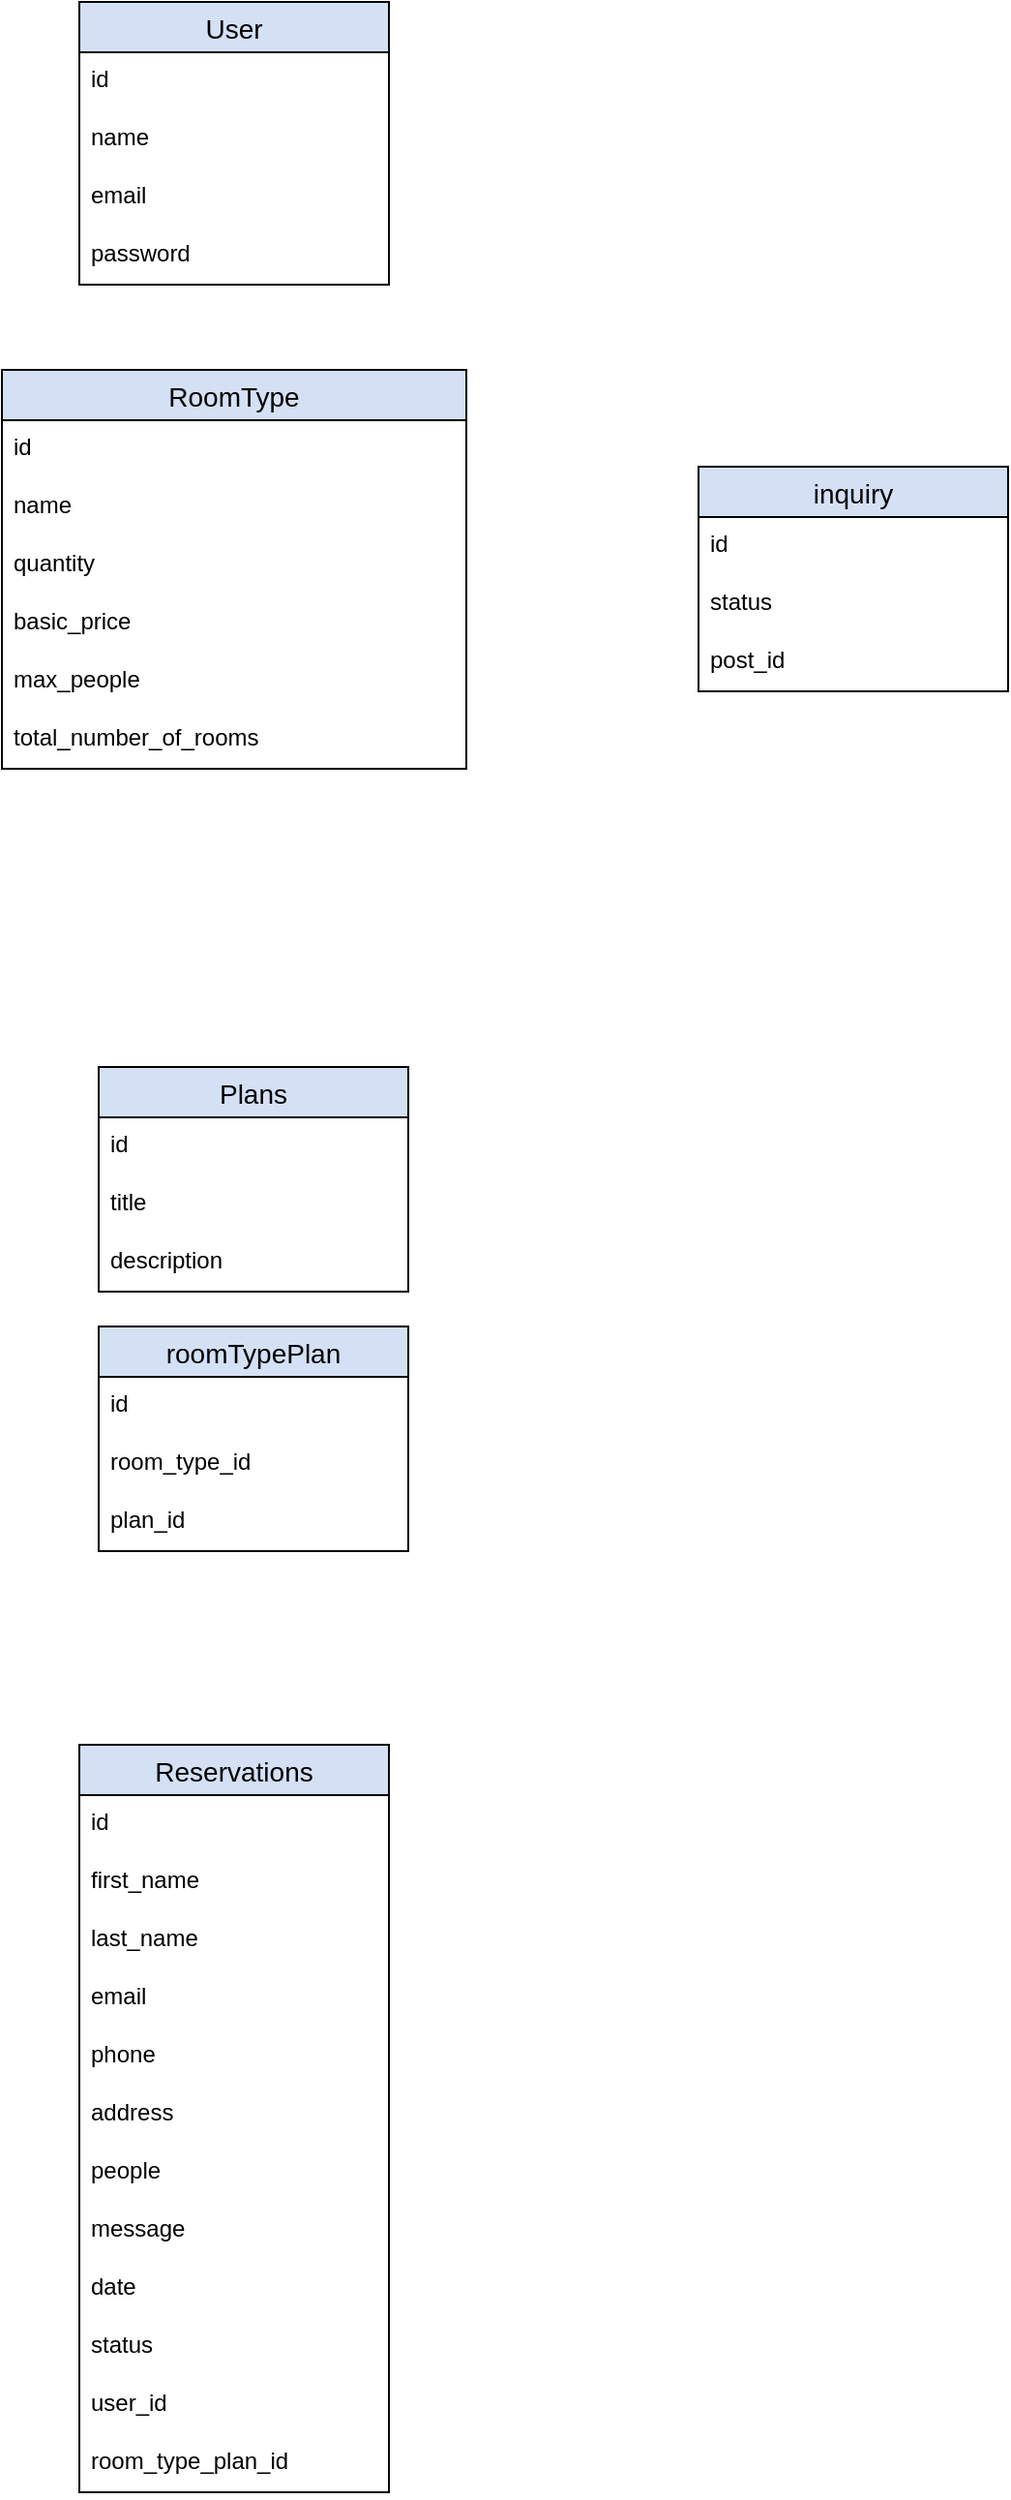 <mxfile version="21.5.0" type="github">
  <diagram id="R2lEEEUBdFMjLlhIrx00" name="Page-1">
    <mxGraphModel dx="1034" dy="484" grid="1" gridSize="10" guides="1" tooltips="1" connect="1" arrows="1" fold="1" page="1" pageScale="1" pageWidth="850" pageHeight="1100" math="0" shadow="0" extFonts="Permanent Marker^https://fonts.googleapis.com/css?family=Permanent+Marker">
      <root>
        <mxCell id="0" />
        <mxCell id="1" parent="0" />
        <mxCell id="SDYYPDdLWwbPe5QOdXba-1" value="User" style="swimlane;fontStyle=0;childLayout=stackLayout;horizontal=1;startSize=26;horizontalStack=0;resizeParent=1;resizeParentMax=0;resizeLast=0;collapsible=1;marginBottom=0;align=center;fontSize=14;fillColor=#D4E1F5;" parent="1" vertex="1">
          <mxGeometry x="160" y="120" width="160" height="146" as="geometry" />
        </mxCell>
        <mxCell id="SDYYPDdLWwbPe5QOdXba-2" value="id" style="text;strokeColor=none;fillColor=none;spacingLeft=4;spacingRight=4;overflow=hidden;rotatable=0;points=[[0,0.5],[1,0.5]];portConstraint=eastwest;fontSize=12;whiteSpace=wrap;html=1;" parent="SDYYPDdLWwbPe5QOdXba-1" vertex="1">
          <mxGeometry y="26" width="160" height="30" as="geometry" />
        </mxCell>
        <mxCell id="SDYYPDdLWwbPe5QOdXba-3" value="name" style="text;strokeColor=none;fillColor=none;spacingLeft=4;spacingRight=4;overflow=hidden;rotatable=0;points=[[0,0.5],[1,0.5]];portConstraint=eastwest;fontSize=12;whiteSpace=wrap;html=1;" parent="SDYYPDdLWwbPe5QOdXba-1" vertex="1">
          <mxGeometry y="56" width="160" height="30" as="geometry" />
        </mxCell>
        <mxCell id="SDYYPDdLWwbPe5QOdXba-4" value="email" style="text;strokeColor=none;fillColor=none;spacingLeft=4;spacingRight=4;overflow=hidden;rotatable=0;points=[[0,0.5],[1,0.5]];portConstraint=eastwest;fontSize=12;whiteSpace=wrap;html=1;" parent="SDYYPDdLWwbPe5QOdXba-1" vertex="1">
          <mxGeometry y="86" width="160" height="30" as="geometry" />
        </mxCell>
        <mxCell id="SDYYPDdLWwbPe5QOdXba-5" value="password" style="text;strokeColor=none;fillColor=none;spacingLeft=4;spacingRight=4;overflow=hidden;rotatable=0;points=[[0,0.5],[1,0.5]];portConstraint=eastwest;fontSize=12;whiteSpace=wrap;html=1;" parent="SDYYPDdLWwbPe5QOdXba-1" vertex="1">
          <mxGeometry y="116" width="160" height="30" as="geometry" />
        </mxCell>
        <mxCell id="SDYYPDdLWwbPe5QOdXba-6" value="inquiry" style="swimlane;fontStyle=0;childLayout=stackLayout;horizontal=1;startSize=26;horizontalStack=0;resizeParent=1;resizeParentMax=0;resizeLast=0;collapsible=1;marginBottom=0;align=center;fontSize=14;fillColor=#D4E1F5;" parent="1" vertex="1">
          <mxGeometry x="480" y="360" width="160" height="116" as="geometry">
            <mxRectangle x="480" y="360" width="70" height="30" as="alternateBounds" />
          </mxGeometry>
        </mxCell>
        <mxCell id="SDYYPDdLWwbPe5QOdXba-7" value="id" style="text;strokeColor=none;fillColor=none;spacingLeft=4;spacingRight=4;overflow=hidden;rotatable=0;points=[[0,0.5],[1,0.5]];portConstraint=eastwest;fontSize=12;whiteSpace=wrap;html=1;" parent="SDYYPDdLWwbPe5QOdXba-6" vertex="1">
          <mxGeometry y="26" width="160" height="30" as="geometry" />
        </mxCell>
        <mxCell id="SDYYPDdLWwbPe5QOdXba-8" value="status" style="text;strokeColor=none;fillColor=none;spacingLeft=4;spacingRight=4;overflow=hidden;rotatable=0;points=[[0,0.5],[1,0.5]];portConstraint=eastwest;fontSize=12;whiteSpace=wrap;html=1;" parent="SDYYPDdLWwbPe5QOdXba-6" vertex="1">
          <mxGeometry y="56" width="160" height="30" as="geometry" />
        </mxCell>
        <mxCell id="SDYYPDdLWwbPe5QOdXba-9" value="post_id" style="text;strokeColor=none;fillColor=none;spacingLeft=4;spacingRight=4;overflow=hidden;rotatable=0;points=[[0,0.5],[1,0.5]];portConstraint=eastwest;fontSize=12;whiteSpace=wrap;html=1;" parent="SDYYPDdLWwbPe5QOdXba-6" vertex="1">
          <mxGeometry y="86" width="160" height="30" as="geometry" />
        </mxCell>
        <mxCell id="SDYYPDdLWwbPe5QOdXba-10" value="RoomType" style="swimlane;fontStyle=0;childLayout=stackLayout;horizontal=1;startSize=26;horizontalStack=0;resizeParent=1;resizeParentMax=0;resizeLast=0;collapsible=1;marginBottom=0;align=center;fontSize=14;fillColor=#D4E1F5;" parent="1" vertex="1">
          <mxGeometry x="120" y="310" width="240" height="206" as="geometry" />
        </mxCell>
        <mxCell id="SDYYPDdLWwbPe5QOdXba-11" value="id" style="text;strokeColor=none;fillColor=none;spacingLeft=4;spacingRight=4;overflow=hidden;rotatable=0;points=[[0,0.5],[1,0.5]];portConstraint=eastwest;fontSize=12;whiteSpace=wrap;html=1;" parent="SDYYPDdLWwbPe5QOdXba-10" vertex="1">
          <mxGeometry y="26" width="240" height="30" as="geometry" />
        </mxCell>
        <mxCell id="SDYYPDdLWwbPe5QOdXba-12" value="name" style="text;strokeColor=none;fillColor=none;spacingLeft=4;spacingRight=4;overflow=hidden;rotatable=0;points=[[0,0.5],[1,0.5]];portConstraint=eastwest;fontSize=12;whiteSpace=wrap;html=1;" parent="SDYYPDdLWwbPe5QOdXba-10" vertex="1">
          <mxGeometry y="56" width="240" height="30" as="geometry" />
        </mxCell>
        <mxCell id="nTbIbHR-s1_VJGZ8OeoU-11" value="quantity" style="text;strokeColor=none;fillColor=none;spacingLeft=4;spacingRight=4;overflow=hidden;rotatable=0;points=[[0,0.5],[1,0.5]];portConstraint=eastwest;fontSize=12;whiteSpace=wrap;html=1;" vertex="1" parent="SDYYPDdLWwbPe5QOdXba-10">
          <mxGeometry y="86" width="240" height="30" as="geometry" />
        </mxCell>
        <mxCell id="nTbIbHR-s1_VJGZ8OeoU-14" value="basic_price" style="text;strokeColor=none;fillColor=none;spacingLeft=4;spacingRight=4;overflow=hidden;rotatable=0;points=[[0,0.5],[1,0.5]];portConstraint=eastwest;fontSize=12;whiteSpace=wrap;html=1;" vertex="1" parent="SDYYPDdLWwbPe5QOdXba-10">
          <mxGeometry y="116" width="240" height="30" as="geometry" />
        </mxCell>
        <mxCell id="nTbIbHR-s1_VJGZ8OeoU-15" value="max_people" style="text;strokeColor=none;fillColor=none;spacingLeft=4;spacingRight=4;overflow=hidden;rotatable=0;points=[[0,0.5],[1,0.5]];portConstraint=eastwest;fontSize=12;whiteSpace=wrap;html=1;" vertex="1" parent="SDYYPDdLWwbPe5QOdXba-10">
          <mxGeometry y="146" width="240" height="30" as="geometry" />
        </mxCell>
        <mxCell id="i-GvcmkPbk6syZFCa7Vw-2" value="total_number_of_rooms" style="text;strokeColor=none;fillColor=none;spacingLeft=4;spacingRight=4;overflow=hidden;rotatable=0;points=[[0,0.5],[1,0.5]];portConstraint=eastwest;fontSize=12;whiteSpace=wrap;html=1;" parent="SDYYPDdLWwbPe5QOdXba-10" vertex="1">
          <mxGeometry y="176" width="240" height="30" as="geometry" />
        </mxCell>
        <mxCell id="SDYYPDdLWwbPe5QOdXba-15" value="Plans" style="swimlane;fontStyle=0;childLayout=stackLayout;horizontal=1;startSize=26;horizontalStack=0;resizeParent=1;resizeParentMax=0;resizeLast=0;collapsible=1;marginBottom=0;align=center;fontSize=14;fillColor=#D4E1F5;" parent="1" vertex="1">
          <mxGeometry x="170" y="670" width="160" height="116" as="geometry" />
        </mxCell>
        <mxCell id="SDYYPDdLWwbPe5QOdXba-16" value="id" style="text;strokeColor=none;fillColor=none;spacingLeft=4;spacingRight=4;overflow=hidden;rotatable=0;points=[[0,0.5],[1,0.5]];portConstraint=eastwest;fontSize=12;whiteSpace=wrap;html=1;" parent="SDYYPDdLWwbPe5QOdXba-15" vertex="1">
          <mxGeometry y="26" width="160" height="30" as="geometry" />
        </mxCell>
        <mxCell id="SDYYPDdLWwbPe5QOdXba-17" value="title" style="text;strokeColor=none;fillColor=none;spacingLeft=4;spacingRight=4;overflow=hidden;rotatable=0;points=[[0,0.5],[1,0.5]];portConstraint=eastwest;fontSize=12;whiteSpace=wrap;html=1;" parent="SDYYPDdLWwbPe5QOdXba-15" vertex="1">
          <mxGeometry y="56" width="160" height="30" as="geometry" />
        </mxCell>
        <mxCell id="SDYYPDdLWwbPe5QOdXba-18" value="description" style="text;strokeColor=none;fillColor=none;spacingLeft=4;spacingRight=4;overflow=hidden;rotatable=0;points=[[0,0.5],[1,0.5]];portConstraint=eastwest;fontSize=12;whiteSpace=wrap;html=1;" parent="SDYYPDdLWwbPe5QOdXba-15" vertex="1">
          <mxGeometry y="86" width="160" height="30" as="geometry" />
        </mxCell>
        <mxCell id="jbAo0OPmqmdxZYCYRt9e-2" value="Reservations" style="swimlane;fontStyle=0;childLayout=stackLayout;horizontal=1;startSize=26;horizontalStack=0;resizeParent=1;resizeParentMax=0;resizeLast=0;collapsible=1;marginBottom=0;align=center;fontSize=14;fillColor=#D4E1F5;" parent="1" vertex="1">
          <mxGeometry x="160" y="1020" width="160" height="386" as="geometry" />
        </mxCell>
        <mxCell id="jbAo0OPmqmdxZYCYRt9e-3" value="id" style="text;strokeColor=none;fillColor=none;spacingLeft=4;spacingRight=4;overflow=hidden;rotatable=0;points=[[0,0.5],[1,0.5]];portConstraint=eastwest;fontSize=12;whiteSpace=wrap;html=1;" parent="jbAo0OPmqmdxZYCYRt9e-2" vertex="1">
          <mxGeometry y="26" width="160" height="30" as="geometry" />
        </mxCell>
        <mxCell id="jbAo0OPmqmdxZYCYRt9e-21" value="first_name" style="text;strokeColor=none;fillColor=none;spacingLeft=4;spacingRight=4;overflow=hidden;rotatable=0;points=[[0,0.5],[1,0.5]];portConstraint=eastwest;fontSize=12;whiteSpace=wrap;html=1;" parent="jbAo0OPmqmdxZYCYRt9e-2" vertex="1">
          <mxGeometry y="56" width="160" height="30" as="geometry" />
        </mxCell>
        <mxCell id="jbAo0OPmqmdxZYCYRt9e-4" value="last_name" style="text;strokeColor=none;fillColor=none;spacingLeft=4;spacingRight=4;overflow=hidden;rotatable=0;points=[[0,0.5],[1,0.5]];portConstraint=eastwest;fontSize=12;whiteSpace=wrap;html=1;" parent="jbAo0OPmqmdxZYCYRt9e-2" vertex="1">
          <mxGeometry y="86" width="160" height="30" as="geometry" />
        </mxCell>
        <mxCell id="jbAo0OPmqmdxZYCYRt9e-5" value="email" style="text;strokeColor=none;fillColor=none;spacingLeft=4;spacingRight=4;overflow=hidden;rotatable=0;points=[[0,0.5],[1,0.5]];portConstraint=eastwest;fontSize=12;whiteSpace=wrap;html=1;" parent="jbAo0OPmqmdxZYCYRt9e-2" vertex="1">
          <mxGeometry y="116" width="160" height="30" as="geometry" />
        </mxCell>
        <mxCell id="jbAo0OPmqmdxZYCYRt9e-6" value="phone" style="text;strokeColor=none;fillColor=none;spacingLeft=4;spacingRight=4;overflow=hidden;rotatable=0;points=[[0,0.5],[1,0.5]];portConstraint=eastwest;fontSize=12;whiteSpace=wrap;html=1;" parent="jbAo0OPmqmdxZYCYRt9e-2" vertex="1">
          <mxGeometry y="146" width="160" height="30" as="geometry" />
        </mxCell>
        <mxCell id="jbAo0OPmqmdxZYCYRt9e-8" value="address" style="text;strokeColor=none;fillColor=none;spacingLeft=4;spacingRight=4;overflow=hidden;rotatable=0;points=[[0,0.5],[1,0.5]];portConstraint=eastwest;fontSize=12;whiteSpace=wrap;html=1;" parent="jbAo0OPmqmdxZYCYRt9e-2" vertex="1">
          <mxGeometry y="176" width="160" height="30" as="geometry" />
        </mxCell>
        <mxCell id="nTbIbHR-s1_VJGZ8OeoU-13" value="people" style="text;strokeColor=none;fillColor=none;spacingLeft=4;spacingRight=4;overflow=hidden;rotatable=0;points=[[0,0.5],[1,0.5]];portConstraint=eastwest;fontSize=12;whiteSpace=wrap;html=1;" vertex="1" parent="jbAo0OPmqmdxZYCYRt9e-2">
          <mxGeometry y="206" width="160" height="30" as="geometry" />
        </mxCell>
        <mxCell id="jbAo0OPmqmdxZYCYRt9e-9" value="message" style="text;strokeColor=none;fillColor=none;spacingLeft=4;spacingRight=4;overflow=hidden;rotatable=0;points=[[0,0.5],[1,0.5]];portConstraint=eastwest;fontSize=12;whiteSpace=wrap;html=1;" parent="jbAo0OPmqmdxZYCYRt9e-2" vertex="1">
          <mxGeometry y="236" width="160" height="30" as="geometry" />
        </mxCell>
        <mxCell id="jbAo0OPmqmdxZYCYRt9e-19" value="date" style="text;strokeColor=none;fillColor=none;spacingLeft=4;spacingRight=4;overflow=hidden;rotatable=0;points=[[0,0.5],[1,0.5]];portConstraint=eastwest;fontSize=12;whiteSpace=wrap;html=1;" parent="jbAo0OPmqmdxZYCYRt9e-2" vertex="1">
          <mxGeometry y="266" width="160" height="30" as="geometry" />
        </mxCell>
        <mxCell id="jbAo0OPmqmdxZYCYRt9e-10" value="status " style="text;strokeColor=none;fillColor=none;spacingLeft=4;spacingRight=4;overflow=hidden;rotatable=0;points=[[0,0.5],[1,0.5]];portConstraint=eastwest;fontSize=12;whiteSpace=wrap;html=1;" parent="jbAo0OPmqmdxZYCYRt9e-2" vertex="1">
          <mxGeometry y="296" width="160" height="30" as="geometry" />
        </mxCell>
        <mxCell id="jbAo0OPmqmdxZYCYRt9e-11" value="user_id " style="text;strokeColor=none;fillColor=none;spacingLeft=4;spacingRight=4;overflow=hidden;rotatable=0;points=[[0,0.5],[1,0.5]];portConstraint=eastwest;fontSize=12;whiteSpace=wrap;html=1;" parent="jbAo0OPmqmdxZYCYRt9e-2" vertex="1">
          <mxGeometry y="326" width="160" height="30" as="geometry" />
        </mxCell>
        <mxCell id="nTbIbHR-s1_VJGZ8OeoU-1" value="room_type_plan_id" style="text;strokeColor=none;fillColor=none;spacingLeft=4;spacingRight=4;overflow=hidden;rotatable=0;points=[[0,0.5],[1,0.5]];portConstraint=eastwest;fontSize=12;whiteSpace=wrap;html=1;" vertex="1" parent="jbAo0OPmqmdxZYCYRt9e-2">
          <mxGeometry y="356" width="160" height="30" as="geometry" />
        </mxCell>
        <mxCell id="nTbIbHR-s1_VJGZ8OeoU-2" value="roomTypePlan" style="swimlane;fontStyle=0;childLayout=stackLayout;horizontal=1;startSize=26;horizontalStack=0;resizeParent=1;resizeParentMax=0;resizeLast=0;collapsible=1;marginBottom=0;align=center;fontSize=14;fillColor=#D4E1F5;" vertex="1" parent="1">
          <mxGeometry x="170" y="804" width="160" height="116" as="geometry" />
        </mxCell>
        <mxCell id="nTbIbHR-s1_VJGZ8OeoU-3" value="id" style="text;strokeColor=none;fillColor=none;spacingLeft=4;spacingRight=4;overflow=hidden;rotatable=0;points=[[0,0.5],[1,0.5]];portConstraint=eastwest;fontSize=12;whiteSpace=wrap;html=1;" vertex="1" parent="nTbIbHR-s1_VJGZ8OeoU-2">
          <mxGeometry y="26" width="160" height="30" as="geometry" />
        </mxCell>
        <mxCell id="nTbIbHR-s1_VJGZ8OeoU-4" value="room_type_id" style="text;strokeColor=none;fillColor=none;spacingLeft=4;spacingRight=4;overflow=hidden;rotatable=0;points=[[0,0.5],[1,0.5]];portConstraint=eastwest;fontSize=12;whiteSpace=wrap;html=1;" vertex="1" parent="nTbIbHR-s1_VJGZ8OeoU-2">
          <mxGeometry y="56" width="160" height="30" as="geometry" />
        </mxCell>
        <mxCell id="nTbIbHR-s1_VJGZ8OeoU-5" value="plan_id" style="text;strokeColor=none;fillColor=none;spacingLeft=4;spacingRight=4;overflow=hidden;rotatable=0;points=[[0,0.5],[1,0.5]];portConstraint=eastwest;fontSize=12;whiteSpace=wrap;html=1;" vertex="1" parent="nTbIbHR-s1_VJGZ8OeoU-2">
          <mxGeometry y="86" width="160" height="30" as="geometry" />
        </mxCell>
      </root>
    </mxGraphModel>
  </diagram>
</mxfile>
